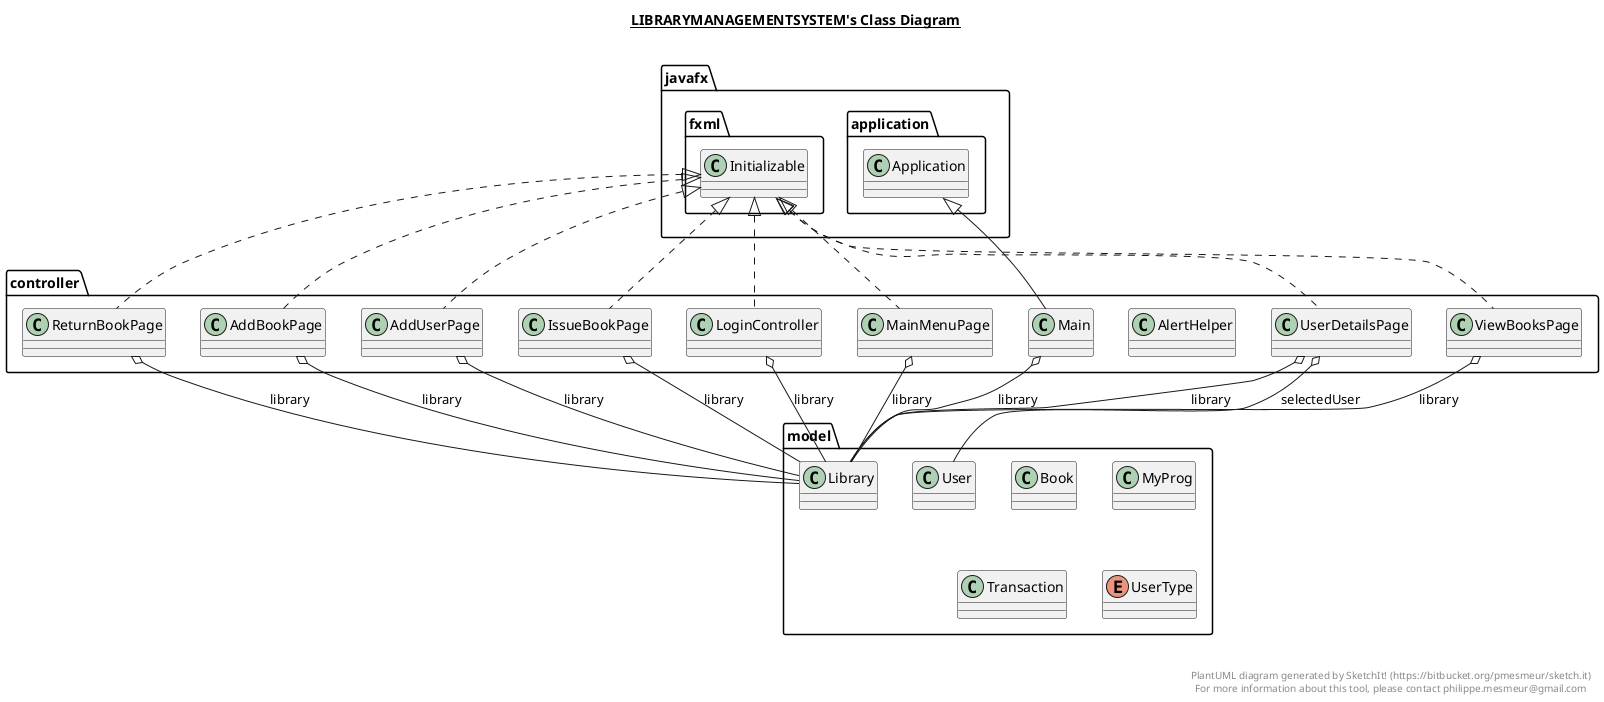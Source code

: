 @startuml

title __LIBRARYMANAGEMENTSYSTEM's Class Diagram__\n

  namespace controller {
    class controller.AddBookPage {
    }
  }
  

  namespace controller {
    class controller.AddUserPage {
    }
  }
  

  namespace controller {
    class controller.AlertHelper {
    }
  }
  

  namespace controller {
    class controller.IssueBookPage {
    }
  }
  

  namespace controller {
    class controller.LoginController {
    }
  }
  

  namespace controller {
    class controller.Main {
    }
  }
  

  namespace controller {
    class controller.MainMenuPage {
    }
  }
  

  namespace controller {
    class controller.ReturnBookPage {
    }
  }
  

  namespace controller {
    class controller.UserDetailsPage {
    }
  }
  

  namespace controller {
    class controller.ViewBooksPage {
    }
  }
  

  namespace model {
    class model.Book {
    }
  }
  

  namespace model {
    class model.Library {
    }
  }
  

  namespace model {
    class model.MyProg {
    }
  }
  

  namespace model {
    class model.Transaction {
    }
  }
  

  namespace model {
    class model.User {
    }
  }
  

  namespace model {
    enum UserType {
    }
  }
  

  controller.AddBookPage .up.|> javafx.fxml.Initializable
  controller.AddBookPage o-- model.Library : library
  controller.AddUserPage .up.|> javafx.fxml.Initializable
  controller.AddUserPage o-- model.Library : library
  controller.IssueBookPage .up.|> javafx.fxml.Initializable
  controller.IssueBookPage o-- model.Library : library
  controller.LoginController .up.|> javafx.fxml.Initializable
  controller.LoginController o-- model.Library : library
  controller.Main -up-|> javafx.application.Application
  controller.Main o-- model.Library : library
  controller.MainMenuPage .up.|> javafx.fxml.Initializable
  controller.MainMenuPage o-- model.Library : library
  controller.ReturnBookPage .up.|> javafx.fxml.Initializable
  controller.ReturnBookPage o-- model.Library : library
  controller.UserDetailsPage .up.|> javafx.fxml.Initializable
  controller.UserDetailsPage o-- model.Library : library
  controller.UserDetailsPage o-- model.User : selectedUser
  controller.ViewBooksPage .up.|> javafx.fxml.Initializable
  controller.ViewBooksPage o-- model.Library : library


right footer


PlantUML diagram generated by SketchIt! (https://bitbucket.org/pmesmeur/sketch.it)
For more information about this tool, please contact philippe.mesmeur@gmail.com
endfooter

@enduml
